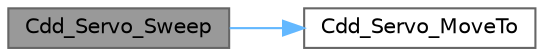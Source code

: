 digraph "Cdd_Servo_Sweep"
{
 // LATEX_PDF_SIZE
  bgcolor="transparent";
  edge [fontname=Helvetica,fontsize=10,labelfontname=Helvetica,labelfontsize=10];
  node [fontname=Helvetica,fontsize=10,shape=box,height=0.2,width=0.4];
  rankdir="LR";
  Node1 [id="Node000001",label="Cdd_Servo_Sweep",height=0.2,width=0.4,color="gray40", fillcolor="grey60", style="filled", fontcolor="black",tooltip=" "];
  Node1 -> Node2 [id="edge1_Node000001_Node000002",color="steelblue1",style="solid",tooltip=" "];
  Node2 [id="Node000002",label="Cdd_Servo_MoveTo",height=0.2,width=0.4,color="grey40", fillcolor="white", style="filled",URL="$_cdd___servo_8c.html#a6f6842243849731745d96197db36f56b",tooltip=" "];
}
